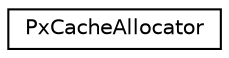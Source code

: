 digraph "Graphical Class Hierarchy"
{
  edge [fontname="Helvetica",fontsize="10",labelfontname="Helvetica",labelfontsize="10"];
  node [fontname="Helvetica",fontsize="10",shape=record];
  rankdir="LR";
  Node0 [label="PxCacheAllocator",height=0.2,width=0.4,color="black", fillcolor="white", style="filled",URL="$classPxCacheAllocator.html"];
}
